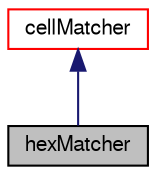 digraph "hexMatcher"
{
  bgcolor="transparent";
  edge [fontname="FreeSans",fontsize="10",labelfontname="FreeSans",labelfontsize="10"];
  node [fontname="FreeSans",fontsize="10",shape=record];
  Node2 [label="hexMatcher",height=0.2,width=0.4,color="black", fillcolor="grey75", style="filled", fontcolor="black"];
  Node3 -> Node2 [dir="back",color="midnightblue",fontsize="10",style="solid",fontname="FreeSans"];
  Node3 [label="cellMatcher",height=0.2,width=0.4,color="red",URL="$a27166.html",tooltip="Base class for cellshape matchers (hexMatch, prismMatch, etc.). These are classes which given a mesh ..."];
}
